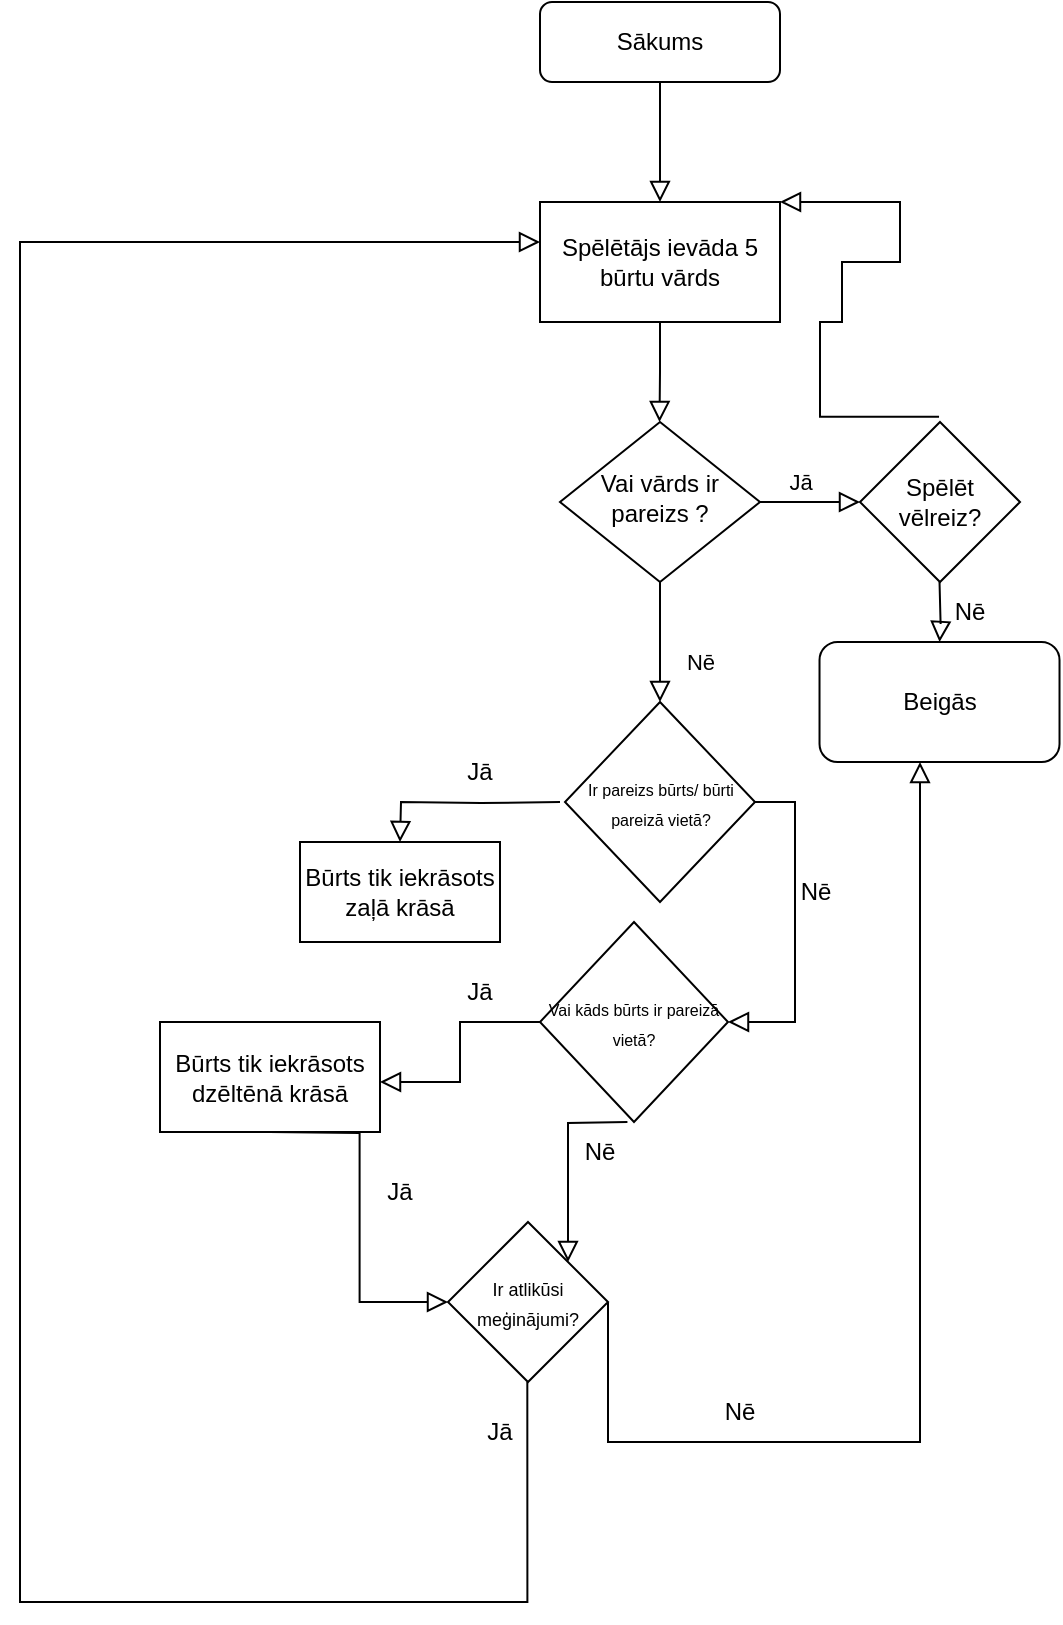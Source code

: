 <mxfile version="24.4.0" type="github">
  <diagram id="C5RBs43oDa-KdzZeNtuy" name="Page-1">
    <mxGraphModel dx="913" dy="468" grid="1" gridSize="10" guides="1" tooltips="1" connect="1" arrows="1" fold="1" page="1" pageScale="1" pageWidth="827" pageHeight="1169" math="0" shadow="0">
      <root>
        <mxCell id="WIyWlLk6GJQsqaUBKTNV-0" />
        <mxCell id="WIyWlLk6GJQsqaUBKTNV-1" parent="WIyWlLk6GJQsqaUBKTNV-0" />
        <mxCell id="WIyWlLk6GJQsqaUBKTNV-2" value="" style="rounded=0;html=1;jettySize=auto;orthogonalLoop=1;fontSize=11;endArrow=block;endFill=0;endSize=8;strokeWidth=1;shadow=0;labelBackgroundColor=none;edgeStyle=orthogonalEdgeStyle;" parent="WIyWlLk6GJQsqaUBKTNV-1" source="WIyWlLk6GJQsqaUBKTNV-3" target="7fpEvCZmWSPsz_Cj9TFI-0" edge="1">
          <mxGeometry relative="1" as="geometry">
            <mxPoint x="380" y="130" as="targetPoint" />
          </mxGeometry>
        </mxCell>
        <mxCell id="WIyWlLk6GJQsqaUBKTNV-3" value="Sākums" style="rounded=1;whiteSpace=wrap;html=1;fontSize=12;glass=0;strokeWidth=1;shadow=0;" parent="WIyWlLk6GJQsqaUBKTNV-1" vertex="1">
          <mxGeometry x="320" y="40" width="120" height="40" as="geometry" />
        </mxCell>
        <mxCell id="WIyWlLk6GJQsqaUBKTNV-8" value="Nē" style="rounded=0;html=1;jettySize=auto;orthogonalLoop=1;fontSize=11;endArrow=block;endFill=0;endSize=8;strokeWidth=1;shadow=0;labelBackgroundColor=none;edgeStyle=orthogonalEdgeStyle;" parent="WIyWlLk6GJQsqaUBKTNV-1" source="WIyWlLk6GJQsqaUBKTNV-10" edge="1">
          <mxGeometry x="0.333" y="20" relative="1" as="geometry">
            <mxPoint as="offset" />
            <mxPoint x="380" y="390" as="targetPoint" />
            <Array as="points">
              <mxPoint x="380" y="360" />
              <mxPoint x="380" y="360" />
            </Array>
          </mxGeometry>
        </mxCell>
        <mxCell id="WIyWlLk6GJQsqaUBKTNV-9" value="Jā" style="edgeStyle=orthogonalEdgeStyle;rounded=0;html=1;jettySize=auto;orthogonalLoop=1;fontSize=11;endArrow=block;endFill=0;endSize=8;strokeWidth=1;shadow=0;labelBackgroundColor=none;" parent="WIyWlLk6GJQsqaUBKTNV-1" source="WIyWlLk6GJQsqaUBKTNV-10" edge="1">
          <mxGeometry x="-0.208" y="10" relative="1" as="geometry">
            <mxPoint as="offset" />
            <mxPoint x="480" y="290" as="targetPoint" />
          </mxGeometry>
        </mxCell>
        <mxCell id="WIyWlLk6GJQsqaUBKTNV-10" value="Vai vārds ir pareizs ? " style="rhombus;whiteSpace=wrap;html=1;shadow=0;fontFamily=Helvetica;fontSize=12;align=center;strokeWidth=1;spacing=6;spacingTop=-4;" parent="WIyWlLk6GJQsqaUBKTNV-1" vertex="1">
          <mxGeometry x="330" y="250" width="100" height="80" as="geometry" />
        </mxCell>
        <mxCell id="7fpEvCZmWSPsz_Cj9TFI-0" value="Spēlētājs ievāda 5 būrtu vārds " style="rounded=0;whiteSpace=wrap;html=1;" vertex="1" parent="WIyWlLk6GJQsqaUBKTNV-1">
          <mxGeometry x="320" y="140" width="120" height="60" as="geometry" />
        </mxCell>
        <mxCell id="7fpEvCZmWSPsz_Cj9TFI-3" value="Spēlēt vēlreiz?" style="rhombus;whiteSpace=wrap;html=1;" vertex="1" parent="WIyWlLk6GJQsqaUBKTNV-1">
          <mxGeometry x="480" y="250" width="80" height="80" as="geometry" />
        </mxCell>
        <mxCell id="7fpEvCZmWSPsz_Cj9TFI-6" value="" style="rounded=0;html=1;jettySize=auto;orthogonalLoop=1;fontSize=11;endArrow=block;endFill=0;endSize=8;strokeWidth=1;shadow=0;labelBackgroundColor=none;edgeStyle=orthogonalEdgeStyle;exitX=0.5;exitY=1;exitDx=0;exitDy=0;" edge="1" parent="WIyWlLk6GJQsqaUBKTNV-1" source="7fpEvCZmWSPsz_Cj9TFI-0">
          <mxGeometry relative="1" as="geometry">
            <mxPoint x="380" y="210" as="sourcePoint" />
            <mxPoint x="379.76" y="250" as="targetPoint" />
          </mxGeometry>
        </mxCell>
        <mxCell id="7fpEvCZmWSPsz_Cj9TFI-7" value="" style="rounded=0;html=1;jettySize=auto;orthogonalLoop=1;fontSize=11;endArrow=block;endFill=0;endSize=8;strokeWidth=1;shadow=0;labelBackgroundColor=none;edgeStyle=orthogonalEdgeStyle;exitX=0.494;exitY=-0.033;exitDx=0;exitDy=0;exitPerimeter=0;entryX=1;entryY=0;entryDx=0;entryDy=0;" edge="1" parent="WIyWlLk6GJQsqaUBKTNV-1" source="7fpEvCZmWSPsz_Cj9TFI-3" target="7fpEvCZmWSPsz_Cj9TFI-0">
          <mxGeometry relative="1" as="geometry">
            <mxPoint x="400" y="100" as="sourcePoint" />
            <mxPoint x="470" y="140" as="targetPoint" />
            <Array as="points">
              <mxPoint x="460" y="247" />
              <mxPoint x="460" y="200" />
              <mxPoint x="471" y="200" />
              <mxPoint x="471" y="170" />
              <mxPoint x="500" y="170" />
              <mxPoint x="500" y="140" />
            </Array>
          </mxGeometry>
        </mxCell>
        <mxCell id="7fpEvCZmWSPsz_Cj9TFI-8" value="" style="rounded=0;html=1;jettySize=auto;orthogonalLoop=1;fontSize=11;endArrow=block;endFill=0;endSize=8;strokeWidth=1;shadow=0;labelBackgroundColor=none;edgeStyle=orthogonalEdgeStyle;" edge="1" parent="WIyWlLk6GJQsqaUBKTNV-1" target="7fpEvCZmWSPsz_Cj9TFI-9">
          <mxGeometry relative="1" as="geometry">
            <mxPoint x="519.76" y="330" as="sourcePoint" />
            <mxPoint x="519.76" y="390" as="targetPoint" />
          </mxGeometry>
        </mxCell>
        <mxCell id="7fpEvCZmWSPsz_Cj9TFI-9" value="Beigās" style="rounded=1;whiteSpace=wrap;html=1;" vertex="1" parent="WIyWlLk6GJQsqaUBKTNV-1">
          <mxGeometry x="459.76" y="360" width="120" height="60" as="geometry" />
        </mxCell>
        <mxCell id="7fpEvCZmWSPsz_Cj9TFI-10" value="Nē" style="text;html=1;align=center;verticalAlign=middle;whiteSpace=wrap;rounded=0;" vertex="1" parent="WIyWlLk6GJQsqaUBKTNV-1">
          <mxGeometry x="519.76" y="340" width="30.24" height="10" as="geometry" />
        </mxCell>
        <mxCell id="7fpEvCZmWSPsz_Cj9TFI-11" value="&lt;font style=&quot;font-size: 8px;&quot;&gt;Ir pareizs būrts/ būrti pareizā vietā?&lt;/font&gt;" style="rhombus;whiteSpace=wrap;html=1;" vertex="1" parent="WIyWlLk6GJQsqaUBKTNV-1">
          <mxGeometry x="332.5" y="390" width="95" height="100" as="geometry" />
        </mxCell>
        <mxCell id="7fpEvCZmWSPsz_Cj9TFI-12" value="" style="rounded=0;html=1;jettySize=auto;orthogonalLoop=1;fontSize=11;endArrow=block;endFill=0;endSize=8;strokeWidth=1;shadow=0;labelBackgroundColor=none;edgeStyle=orthogonalEdgeStyle;" edge="1" parent="WIyWlLk6GJQsqaUBKTNV-1">
          <mxGeometry relative="1" as="geometry">
            <mxPoint x="330" y="440" as="sourcePoint" />
            <mxPoint x="250" y="460" as="targetPoint" />
          </mxGeometry>
        </mxCell>
        <mxCell id="7fpEvCZmWSPsz_Cj9TFI-13" value="" style="rounded=0;html=1;jettySize=auto;orthogonalLoop=1;fontSize=11;endArrow=block;endFill=0;endSize=8;strokeWidth=1;shadow=0;labelBackgroundColor=none;edgeStyle=orthogonalEdgeStyle;exitX=1;exitY=0.5;exitDx=0;exitDy=0;entryX=1;entryY=0.5;entryDx=0;entryDy=0;" edge="1" parent="WIyWlLk6GJQsqaUBKTNV-1" source="7fpEvCZmWSPsz_Cj9TFI-11" target="7fpEvCZmWSPsz_Cj9TFI-19">
          <mxGeometry relative="1" as="geometry">
            <mxPoint x="454.99" y="460" as="sourcePoint" />
            <mxPoint x="424.09" y="550.7" as="targetPoint" />
          </mxGeometry>
        </mxCell>
        <mxCell id="7fpEvCZmWSPsz_Cj9TFI-14" value="Jā" style="text;html=1;align=center;verticalAlign=middle;whiteSpace=wrap;rounded=0;" vertex="1" parent="WIyWlLk6GJQsqaUBKTNV-1">
          <mxGeometry x="260" y="410" width="60" height="30" as="geometry" />
        </mxCell>
        <mxCell id="7fpEvCZmWSPsz_Cj9TFI-15" value="&lt;div&gt;Būrts tik iekrāsots zaļā krāsā&lt;br&gt;&lt;/div&gt;" style="rounded=0;whiteSpace=wrap;html=1;" vertex="1" parent="WIyWlLk6GJQsqaUBKTNV-1">
          <mxGeometry x="200" y="460" width="100" height="50" as="geometry" />
        </mxCell>
        <mxCell id="7fpEvCZmWSPsz_Cj9TFI-16" value="Nē" style="text;html=1;align=center;verticalAlign=middle;whiteSpace=wrap;rounded=0;" vertex="1" parent="WIyWlLk6GJQsqaUBKTNV-1">
          <mxGeometry x="427.5" y="470" width="60" height="30" as="geometry" />
        </mxCell>
        <mxCell id="7fpEvCZmWSPsz_Cj9TFI-17" value="" style="rounded=0;html=1;jettySize=auto;orthogonalLoop=1;fontSize=11;endArrow=block;endFill=0;endSize=8;strokeWidth=1;shadow=0;labelBackgroundColor=none;edgeStyle=orthogonalEdgeStyle;entryX=1;entryY=0;entryDx=0;entryDy=0;" edge="1" parent="WIyWlLk6GJQsqaUBKTNV-1" target="7fpEvCZmWSPsz_Cj9TFI-25">
          <mxGeometry relative="1" as="geometry">
            <mxPoint x="363.71" y="600" as="sourcePoint" />
            <mxPoint x="363.71" y="660" as="targetPoint" />
          </mxGeometry>
        </mxCell>
        <mxCell id="7fpEvCZmWSPsz_Cj9TFI-19" value="&lt;font style=&quot;font-size: 8px;&quot;&gt;Vai kāds būrts ir pareizā vietā?&lt;br&gt;&lt;/font&gt;" style="rhombus;whiteSpace=wrap;html=1;" vertex="1" parent="WIyWlLk6GJQsqaUBKTNV-1">
          <mxGeometry x="320" y="500" width="94" height="100" as="geometry" />
        </mxCell>
        <mxCell id="7fpEvCZmWSPsz_Cj9TFI-21" value="" style="rounded=0;html=1;jettySize=auto;orthogonalLoop=1;fontSize=11;endArrow=block;endFill=0;endSize=8;strokeWidth=1;shadow=0;labelBackgroundColor=none;edgeStyle=orthogonalEdgeStyle;exitX=0;exitY=0.5;exitDx=0;exitDy=0;" edge="1" parent="WIyWlLk6GJQsqaUBKTNV-1" source="7fpEvCZmWSPsz_Cj9TFI-19">
          <mxGeometry relative="1" as="geometry">
            <mxPoint x="280" y="540" as="sourcePoint" />
            <mxPoint x="240" y="580" as="targetPoint" />
            <Array as="points">
              <mxPoint x="280" y="550" />
            </Array>
          </mxGeometry>
        </mxCell>
        <mxCell id="7fpEvCZmWSPsz_Cj9TFI-22" value="Nē" style="text;html=1;align=center;verticalAlign=middle;whiteSpace=wrap;rounded=0;" vertex="1" parent="WIyWlLk6GJQsqaUBKTNV-1">
          <mxGeometry x="320" y="600" width="60" height="30" as="geometry" />
        </mxCell>
        <mxCell id="7fpEvCZmWSPsz_Cj9TFI-23" value="Jā" style="text;html=1;align=center;verticalAlign=middle;whiteSpace=wrap;rounded=0;" vertex="1" parent="WIyWlLk6GJQsqaUBKTNV-1">
          <mxGeometry x="260" y="520" width="60" height="30" as="geometry" />
        </mxCell>
        <mxCell id="7fpEvCZmWSPsz_Cj9TFI-24" value="Būrts tik iekrāsots dzēltēnā krāsā" style="rounded=0;whiteSpace=wrap;html=1;" vertex="1" parent="WIyWlLk6GJQsqaUBKTNV-1">
          <mxGeometry x="130" y="550" width="110" height="55" as="geometry" />
        </mxCell>
        <mxCell id="7fpEvCZmWSPsz_Cj9TFI-25" value="&lt;font style=&quot;font-size: 9px;&quot;&gt;Ir atlikūsi meģinājumi? &lt;/font&gt;" style="rhombus;whiteSpace=wrap;html=1;" vertex="1" parent="WIyWlLk6GJQsqaUBKTNV-1">
          <mxGeometry x="274" y="650" width="80" height="80" as="geometry" />
        </mxCell>
        <mxCell id="7fpEvCZmWSPsz_Cj9TFI-26" value="" style="rounded=0;html=1;jettySize=auto;orthogonalLoop=1;fontSize=11;endArrow=block;endFill=0;endSize=8;strokeWidth=1;shadow=0;labelBackgroundColor=none;edgeStyle=orthogonalEdgeStyle;entryX=0;entryY=0.5;entryDx=0;entryDy=0;" edge="1" parent="WIyWlLk6GJQsqaUBKTNV-1" target="7fpEvCZmWSPsz_Cj9TFI-25">
          <mxGeometry relative="1" as="geometry">
            <mxPoint x="184.63" y="605" as="sourcePoint" />
            <mxPoint x="184.63" y="665" as="targetPoint" />
          </mxGeometry>
        </mxCell>
        <mxCell id="7fpEvCZmWSPsz_Cj9TFI-27" value="Jā" style="text;html=1;align=center;verticalAlign=middle;whiteSpace=wrap;rounded=0;" vertex="1" parent="WIyWlLk6GJQsqaUBKTNV-1">
          <mxGeometry x="220" y="620" width="60" height="30" as="geometry" />
        </mxCell>
        <mxCell id="7fpEvCZmWSPsz_Cj9TFI-29" value="" style="rounded=0;html=1;jettySize=auto;orthogonalLoop=1;fontSize=11;endArrow=block;endFill=0;endSize=8;strokeWidth=1;shadow=0;labelBackgroundColor=none;edgeStyle=orthogonalEdgeStyle;" edge="1" parent="WIyWlLk6GJQsqaUBKTNV-1">
          <mxGeometry relative="1" as="geometry">
            <mxPoint x="313.66" y="730" as="sourcePoint" />
            <mxPoint x="320" y="160" as="targetPoint" />
            <Array as="points">
              <mxPoint x="314" y="840" />
              <mxPoint x="60" y="840" />
            </Array>
          </mxGeometry>
        </mxCell>
        <mxCell id="7fpEvCZmWSPsz_Cj9TFI-30" value="" style="rounded=0;html=1;jettySize=auto;orthogonalLoop=1;fontSize=11;endArrow=block;endFill=0;endSize=8;strokeWidth=1;shadow=0;labelBackgroundColor=none;edgeStyle=orthogonalEdgeStyle;exitX=1;exitY=0.5;exitDx=0;exitDy=0;" edge="1" parent="WIyWlLk6GJQsqaUBKTNV-1" target="7fpEvCZmWSPsz_Cj9TFI-9">
          <mxGeometry relative="1" as="geometry">
            <mxPoint x="354" y="690.18" as="sourcePoint" />
            <mxPoint x="526.96" y="420.0" as="targetPoint" />
            <Array as="points">
              <mxPoint x="354" y="760" />
              <mxPoint x="510" y="760" />
              <mxPoint x="510" y="420" />
            </Array>
          </mxGeometry>
        </mxCell>
        <mxCell id="7fpEvCZmWSPsz_Cj9TFI-31" value="Nē" style="text;html=1;align=center;verticalAlign=middle;whiteSpace=wrap;rounded=0;" vertex="1" parent="WIyWlLk6GJQsqaUBKTNV-1">
          <mxGeometry x="390" y="730" width="60" height="30" as="geometry" />
        </mxCell>
        <mxCell id="7fpEvCZmWSPsz_Cj9TFI-32" value="Jā" style="text;html=1;align=center;verticalAlign=middle;whiteSpace=wrap;rounded=0;" vertex="1" parent="WIyWlLk6GJQsqaUBKTNV-1">
          <mxGeometry x="270" y="740" width="60" height="30" as="geometry" />
        </mxCell>
      </root>
    </mxGraphModel>
  </diagram>
</mxfile>
